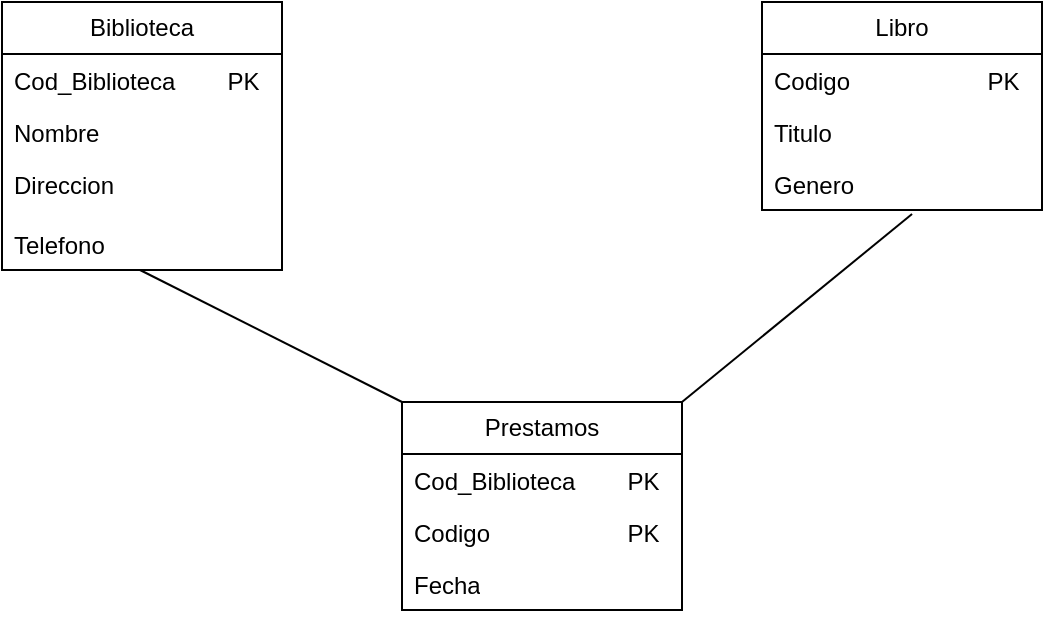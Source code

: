 <mxfile version="24.7.17">
  <diagram name="Página-1" id="LGRTQ3pR3oYX5NlZDFws">
    <mxGraphModel dx="1434" dy="854" grid="1" gridSize="10" guides="1" tooltips="1" connect="1" arrows="1" fold="1" page="1" pageScale="1" pageWidth="827" pageHeight="1169" math="0" shadow="0">
      <root>
        <mxCell id="0" />
        <mxCell id="1" parent="0" />
        <mxCell id="QALFL_qZY-K1BWr7eKdW-1" value="Biblioteca" style="swimlane;fontStyle=0;childLayout=stackLayout;horizontal=1;startSize=26;fillColor=none;horizontalStack=0;resizeParent=1;resizeParentMax=0;resizeLast=0;collapsible=1;marginBottom=0;whiteSpace=wrap;html=1;" vertex="1" parent="1">
          <mxGeometry x="170" y="320" width="140" height="134" as="geometry">
            <mxRectangle x="340" y="380" width="100" height="30" as="alternateBounds" />
          </mxGeometry>
        </mxCell>
        <mxCell id="QALFL_qZY-K1BWr7eKdW-2" value="Cod_Biblioteca&lt;span style=&quot;white-space: pre;&quot;&gt;&#x9;&lt;/span&gt;PK" style="text;strokeColor=none;fillColor=none;align=left;verticalAlign=top;spacingLeft=4;spacingRight=4;overflow=hidden;rotatable=0;points=[[0,0.5],[1,0.5]];portConstraint=eastwest;whiteSpace=wrap;html=1;" vertex="1" parent="QALFL_qZY-K1BWr7eKdW-1">
          <mxGeometry y="26" width="140" height="26" as="geometry" />
        </mxCell>
        <mxCell id="QALFL_qZY-K1BWr7eKdW-3" value="Nombre" style="text;strokeColor=none;fillColor=none;align=left;verticalAlign=top;spacingLeft=4;spacingRight=4;overflow=hidden;rotatable=0;points=[[0,0.5],[1,0.5]];portConstraint=eastwest;whiteSpace=wrap;html=1;" vertex="1" parent="QALFL_qZY-K1BWr7eKdW-1">
          <mxGeometry y="52" width="140" height="26" as="geometry" />
        </mxCell>
        <mxCell id="QALFL_qZY-K1BWr7eKdW-4" value="Direccion" style="text;strokeColor=none;fillColor=none;align=left;verticalAlign=top;spacingLeft=4;spacingRight=4;overflow=hidden;rotatable=0;points=[[0,0.5],[1,0.5]];portConstraint=eastwest;whiteSpace=wrap;html=1;" vertex="1" parent="QALFL_qZY-K1BWr7eKdW-1">
          <mxGeometry y="78" width="140" height="30" as="geometry" />
        </mxCell>
        <mxCell id="QALFL_qZY-K1BWr7eKdW-5" value="Telefono" style="text;strokeColor=none;fillColor=none;align=left;verticalAlign=top;spacingLeft=4;spacingRight=4;overflow=hidden;rotatable=0;points=[[0,0.5],[1,0.5]];portConstraint=eastwest;whiteSpace=wrap;html=1;" vertex="1" parent="QALFL_qZY-K1BWr7eKdW-1">
          <mxGeometry y="108" width="140" height="26" as="geometry" />
        </mxCell>
        <mxCell id="QALFL_qZY-K1BWr7eKdW-6" value="" style="endArrow=none;html=1;rounded=0;exitX=0.493;exitY=1;exitDx=0;exitDy=0;exitPerimeter=0;entryX=0;entryY=0;entryDx=0;entryDy=0;" edge="1" parent="1" source="QALFL_qZY-K1BWr7eKdW-5" target="QALFL_qZY-K1BWr7eKdW-12">
          <mxGeometry width="50" height="50" relative="1" as="geometry">
            <mxPoint x="390" y="460" as="sourcePoint" />
            <mxPoint x="360" y="520" as="targetPoint" />
          </mxGeometry>
        </mxCell>
        <mxCell id="QALFL_qZY-K1BWr7eKdW-7" value="Libro" style="swimlane;fontStyle=0;childLayout=stackLayout;horizontal=1;startSize=26;fillColor=none;horizontalStack=0;resizeParent=1;resizeParentMax=0;resizeLast=0;collapsible=1;marginBottom=0;whiteSpace=wrap;html=1;" vertex="1" parent="1">
          <mxGeometry x="550" y="320" width="140" height="104" as="geometry" />
        </mxCell>
        <mxCell id="QALFL_qZY-K1BWr7eKdW-8" value="Codigo&lt;span style=&quot;white-space: pre;&quot;&gt;&#x9;&lt;/span&gt;&lt;span style=&quot;white-space: pre;&quot;&gt;&#x9;&lt;/span&gt;&lt;span style=&quot;white-space: pre;&quot;&gt;&#x9;&lt;/span&gt;PK" style="text;strokeColor=none;fillColor=none;align=left;verticalAlign=top;spacingLeft=4;spacingRight=4;overflow=hidden;rotatable=0;points=[[0,0.5],[1,0.5]];portConstraint=eastwest;whiteSpace=wrap;html=1;" vertex="1" parent="QALFL_qZY-K1BWr7eKdW-7">
          <mxGeometry y="26" width="140" height="26" as="geometry" />
        </mxCell>
        <mxCell id="QALFL_qZY-K1BWr7eKdW-9" value="Titulo" style="text;strokeColor=none;fillColor=none;align=left;verticalAlign=top;spacingLeft=4;spacingRight=4;overflow=hidden;rotatable=0;points=[[0,0.5],[1,0.5]];portConstraint=eastwest;whiteSpace=wrap;html=1;" vertex="1" parent="QALFL_qZY-K1BWr7eKdW-7">
          <mxGeometry y="52" width="140" height="26" as="geometry" />
        </mxCell>
        <mxCell id="QALFL_qZY-K1BWr7eKdW-10" value="Genero" style="text;strokeColor=none;fillColor=none;align=left;verticalAlign=top;spacingLeft=4;spacingRight=4;overflow=hidden;rotatable=0;points=[[0,0.5],[1,0.5]];portConstraint=eastwest;whiteSpace=wrap;html=1;" vertex="1" parent="QALFL_qZY-K1BWr7eKdW-7">
          <mxGeometry y="78" width="140" height="26" as="geometry" />
        </mxCell>
        <mxCell id="QALFL_qZY-K1BWr7eKdW-11" value="" style="endArrow=none;html=1;rounded=0;entryX=0.536;entryY=1.077;entryDx=0;entryDy=0;entryPerimeter=0;exitX=1;exitY=0;exitDx=0;exitDy=0;" edge="1" parent="1" source="QALFL_qZY-K1BWr7eKdW-12" target="QALFL_qZY-K1BWr7eKdW-10">
          <mxGeometry width="50" height="50" relative="1" as="geometry">
            <mxPoint x="520" y="520" as="sourcePoint" />
            <mxPoint x="440" y="410" as="targetPoint" />
          </mxGeometry>
        </mxCell>
        <mxCell id="QALFL_qZY-K1BWr7eKdW-12" value="Prestamos" style="swimlane;fontStyle=0;childLayout=stackLayout;horizontal=1;startSize=26;fillColor=none;horizontalStack=0;resizeParent=1;resizeParentMax=0;resizeLast=0;collapsible=1;marginBottom=0;whiteSpace=wrap;html=1;" vertex="1" parent="1">
          <mxGeometry x="370" y="520" width="140" height="104" as="geometry" />
        </mxCell>
        <mxCell id="QALFL_qZY-K1BWr7eKdW-13" value="Cod_Biblioteca&lt;span style=&quot;white-space: pre;&quot;&gt;&#x9;&lt;/span&gt;PK" style="text;strokeColor=none;fillColor=none;align=left;verticalAlign=top;spacingLeft=4;spacingRight=4;overflow=hidden;rotatable=0;points=[[0,0.5],[1,0.5]];portConstraint=eastwest;whiteSpace=wrap;html=1;" vertex="1" parent="QALFL_qZY-K1BWr7eKdW-12">
          <mxGeometry y="26" width="140" height="26" as="geometry" />
        </mxCell>
        <mxCell id="QALFL_qZY-K1BWr7eKdW-14" value="Codigo&lt;span style=&quot;white-space: pre;&quot;&gt;&#x9;&lt;/span&gt;&lt;span style=&quot;white-space: pre;&quot;&gt;&#x9;&lt;/span&gt;&lt;span style=&quot;white-space: pre;&quot;&gt;&#x9;&lt;/span&gt;PK" style="text;strokeColor=none;fillColor=none;align=left;verticalAlign=top;spacingLeft=4;spacingRight=4;overflow=hidden;rotatable=0;points=[[0,0.5],[1,0.5]];portConstraint=eastwest;whiteSpace=wrap;html=1;" vertex="1" parent="QALFL_qZY-K1BWr7eKdW-12">
          <mxGeometry y="52" width="140" height="26" as="geometry" />
        </mxCell>
        <mxCell id="QALFL_qZY-K1BWr7eKdW-15" value="Fecha" style="text;strokeColor=none;fillColor=none;align=left;verticalAlign=top;spacingLeft=4;spacingRight=4;overflow=hidden;rotatable=0;points=[[0,0.5],[1,0.5]];portConstraint=eastwest;whiteSpace=wrap;html=1;" vertex="1" parent="QALFL_qZY-K1BWr7eKdW-12">
          <mxGeometry y="78" width="140" height="26" as="geometry" />
        </mxCell>
      </root>
    </mxGraphModel>
  </diagram>
</mxfile>
